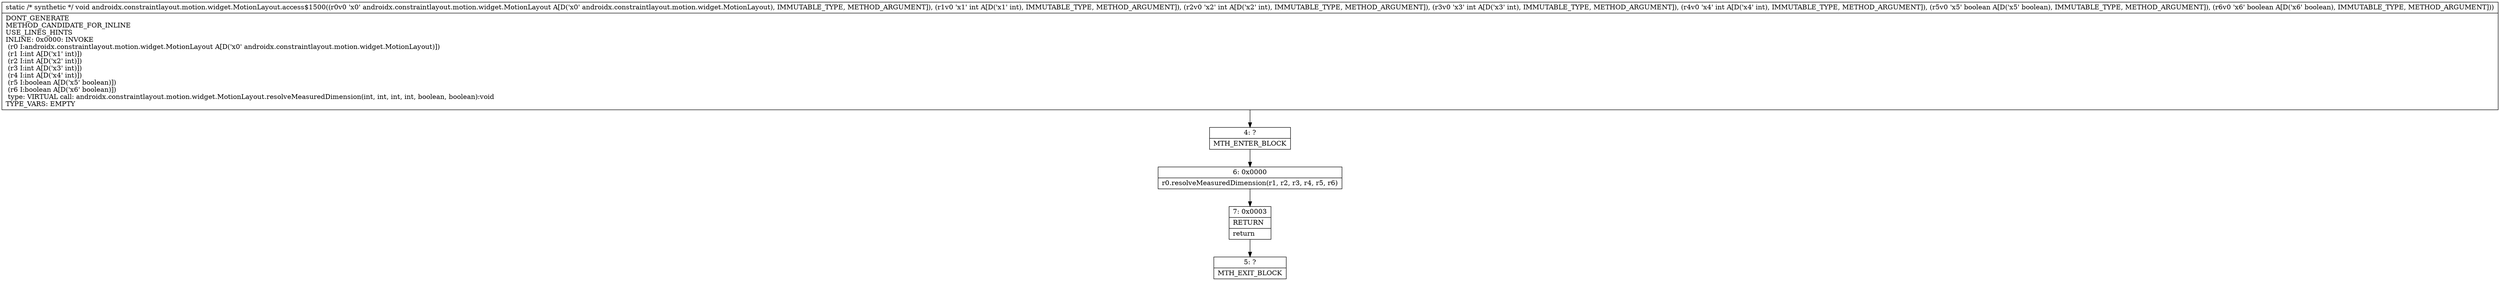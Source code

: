 digraph "CFG forandroidx.constraintlayout.motion.widget.MotionLayout.access$1500(Landroidx\/constraintlayout\/motion\/widget\/MotionLayout;IIIIZZ)V" {
Node_4 [shape=record,label="{4\:\ ?|MTH_ENTER_BLOCK\l}"];
Node_6 [shape=record,label="{6\:\ 0x0000|r0.resolveMeasuredDimension(r1, r2, r3, r4, r5, r6)\l}"];
Node_7 [shape=record,label="{7\:\ 0x0003|RETURN\l|return\l}"];
Node_5 [shape=record,label="{5\:\ ?|MTH_EXIT_BLOCK\l}"];
MethodNode[shape=record,label="{static \/* synthetic *\/ void androidx.constraintlayout.motion.widget.MotionLayout.access$1500((r0v0 'x0' androidx.constraintlayout.motion.widget.MotionLayout A[D('x0' androidx.constraintlayout.motion.widget.MotionLayout), IMMUTABLE_TYPE, METHOD_ARGUMENT]), (r1v0 'x1' int A[D('x1' int), IMMUTABLE_TYPE, METHOD_ARGUMENT]), (r2v0 'x2' int A[D('x2' int), IMMUTABLE_TYPE, METHOD_ARGUMENT]), (r3v0 'x3' int A[D('x3' int), IMMUTABLE_TYPE, METHOD_ARGUMENT]), (r4v0 'x4' int A[D('x4' int), IMMUTABLE_TYPE, METHOD_ARGUMENT]), (r5v0 'x5' boolean A[D('x5' boolean), IMMUTABLE_TYPE, METHOD_ARGUMENT]), (r6v0 'x6' boolean A[D('x6' boolean), IMMUTABLE_TYPE, METHOD_ARGUMENT]))  | DONT_GENERATE\lMETHOD_CANDIDATE_FOR_INLINE\lUSE_LINES_HINTS\lINLINE: 0x0000: INVOKE  \l  (r0 I:androidx.constraintlayout.motion.widget.MotionLayout A[D('x0' androidx.constraintlayout.motion.widget.MotionLayout)])\l  (r1 I:int A[D('x1' int)])\l  (r2 I:int A[D('x2' int)])\l  (r3 I:int A[D('x3' int)])\l  (r4 I:int A[D('x4' int)])\l  (r5 I:boolean A[D('x5' boolean)])\l  (r6 I:boolean A[D('x6' boolean)])\l type: VIRTUAL call: androidx.constraintlayout.motion.widget.MotionLayout.resolveMeasuredDimension(int, int, int, int, boolean, boolean):void\lTYPE_VARS: EMPTY\l}"];
MethodNode -> Node_4;Node_4 -> Node_6;
Node_6 -> Node_7;
Node_7 -> Node_5;
}


